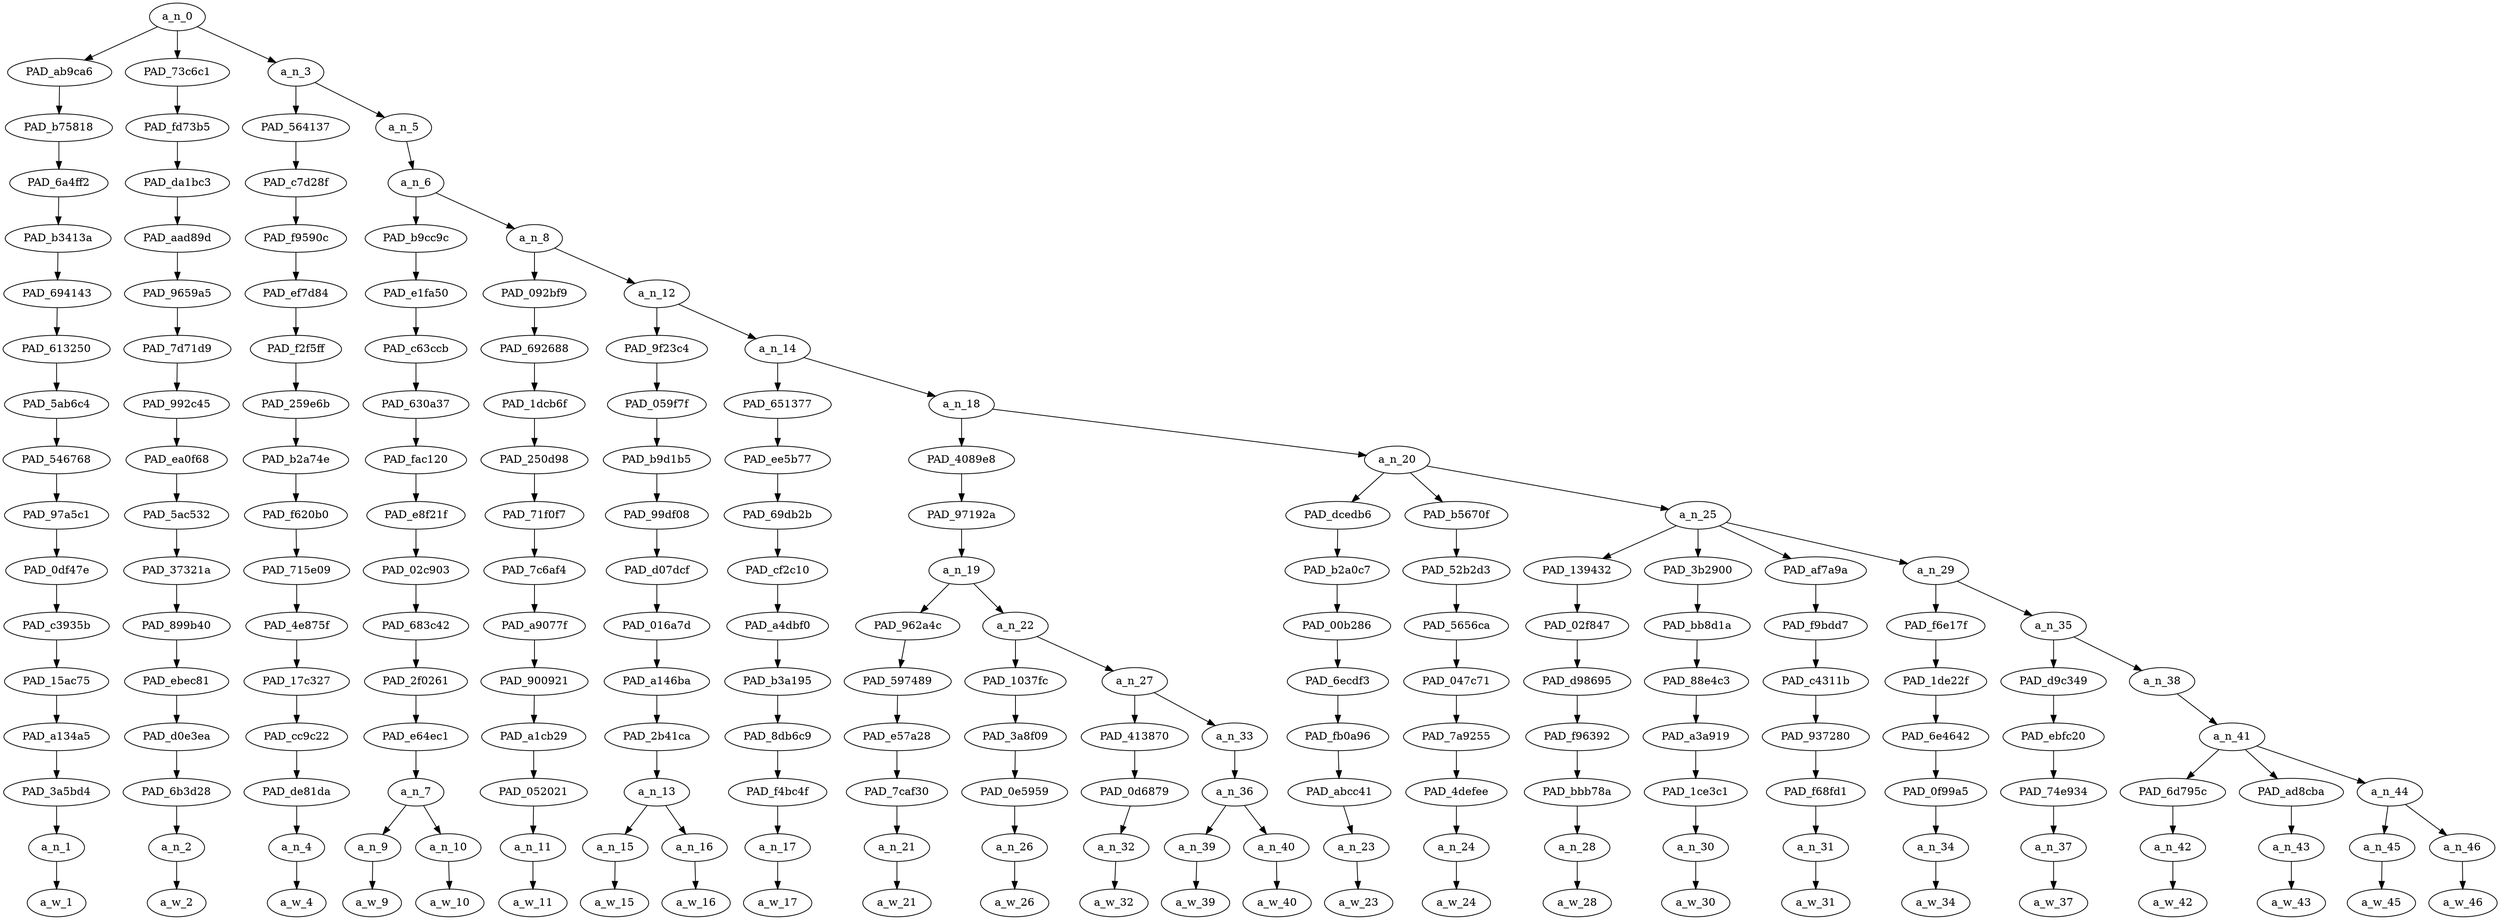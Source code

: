 strict digraph "" {
	a_n_0	[div_dir=1,
		index=0,
		level=16,
		pos="1.5226960358796298,16!",
		text_span="[0, 1, 2, 3, 4, 5, 6, 7, 8, 9, 10, 11, 12, 13, 14, 15, 16, 17, 18, 19, 20, 21, 22, 23, 24]",
		value=0.99999999];
	PAD_ab9ca6	[div_dir=-1,
		index=0,
		level=15,
		pos="0.0,15!",
		text_span="[0]",
		value=0.07488417];
	a_n_0 -> PAD_ab9ca6;
	PAD_73c6c1	[div_dir=1,
		index=1,
		level=15,
		pos="1.0,15!",
		text_span="[1]",
		value=0.02955841];
	a_n_0 -> PAD_73c6c1;
	a_n_3	[div_dir=1,
		index=2,
		level=15,
		pos="3.568088107638889,15!",
		text_span="[2, 3, 4, 5, 6, 7, 8, 9, 10, 11, 12, 13, 14, 15, 16, 17, 18, 19, 20, 21, 22, 23, 24]",
		value=0.89485176];
	a_n_0 -> a_n_3;
	PAD_b75818	[div_dir=-1,
		index=0,
		level=14,
		pos="0.0,14!",
		text_span="[0]",
		value=0.07488417];
	PAD_ab9ca6 -> PAD_b75818;
	PAD_6a4ff2	[div_dir=-1,
		index=0,
		level=13,
		pos="0.0,13!",
		text_span="[0]",
		value=0.07488417];
	PAD_b75818 -> PAD_6a4ff2;
	PAD_b3413a	[div_dir=-1,
		index=0,
		level=12,
		pos="0.0,12!",
		text_span="[0]",
		value=0.07488417];
	PAD_6a4ff2 -> PAD_b3413a;
	PAD_694143	[div_dir=-1,
		index=0,
		level=11,
		pos="0.0,11!",
		text_span="[0]",
		value=0.07488417];
	PAD_b3413a -> PAD_694143;
	PAD_613250	[div_dir=-1,
		index=0,
		level=10,
		pos="0.0,10!",
		text_span="[0]",
		value=0.07488417];
	PAD_694143 -> PAD_613250;
	PAD_5ab6c4	[div_dir=-1,
		index=0,
		level=9,
		pos="0.0,9!",
		text_span="[0]",
		value=0.07488417];
	PAD_613250 -> PAD_5ab6c4;
	PAD_546768	[div_dir=-1,
		index=0,
		level=8,
		pos="0.0,8!",
		text_span="[0]",
		value=0.07488417];
	PAD_5ab6c4 -> PAD_546768;
	PAD_97a5c1	[div_dir=-1,
		index=0,
		level=7,
		pos="0.0,7!",
		text_span="[0]",
		value=0.07488417];
	PAD_546768 -> PAD_97a5c1;
	PAD_0df47e	[div_dir=-1,
		index=0,
		level=6,
		pos="0.0,6!",
		text_span="[0]",
		value=0.07488417];
	PAD_97a5c1 -> PAD_0df47e;
	PAD_c3935b	[div_dir=-1,
		index=0,
		level=5,
		pos="0.0,5!",
		text_span="[0]",
		value=0.07488417];
	PAD_0df47e -> PAD_c3935b;
	PAD_15ac75	[div_dir=-1,
		index=0,
		level=4,
		pos="0.0,4!",
		text_span="[0]",
		value=0.07488417];
	PAD_c3935b -> PAD_15ac75;
	PAD_a134a5	[div_dir=-1,
		index=0,
		level=3,
		pos="0.0,3!",
		text_span="[0]",
		value=0.07488417];
	PAD_15ac75 -> PAD_a134a5;
	PAD_3a5bd4	[div_dir=-1,
		index=0,
		level=2,
		pos="0.0,2!",
		text_span="[0]",
		value=0.07488417];
	PAD_a134a5 -> PAD_3a5bd4;
	a_n_1	[div_dir=-1,
		index=0,
		level=1,
		pos="0.0,1!",
		text_span="[0]",
		value=0.07488417];
	PAD_3a5bd4 -> a_n_1;
	a_w_1	[div_dir=0,
		index=0,
		level=0,
		pos="0,0!",
		text_span="[0]",
		value="<user>"];
	a_n_1 -> a_w_1;
	PAD_fd73b5	[div_dir=1,
		index=1,
		level=14,
		pos="1.0,14!",
		text_span="[1]",
		value=0.02955841];
	PAD_73c6c1 -> PAD_fd73b5;
	PAD_da1bc3	[div_dir=1,
		index=1,
		level=13,
		pos="1.0,13!",
		text_span="[1]",
		value=0.02955841];
	PAD_fd73b5 -> PAD_da1bc3;
	PAD_aad89d	[div_dir=1,
		index=1,
		level=12,
		pos="1.0,12!",
		text_span="[1]",
		value=0.02955841];
	PAD_da1bc3 -> PAD_aad89d;
	PAD_9659a5	[div_dir=1,
		index=1,
		level=11,
		pos="1.0,11!",
		text_span="[1]",
		value=0.02955841];
	PAD_aad89d -> PAD_9659a5;
	PAD_7d71d9	[div_dir=1,
		index=1,
		level=10,
		pos="1.0,10!",
		text_span="[1]",
		value=0.02955841];
	PAD_9659a5 -> PAD_7d71d9;
	PAD_992c45	[div_dir=1,
		index=1,
		level=9,
		pos="1.0,9!",
		text_span="[1]",
		value=0.02955841];
	PAD_7d71d9 -> PAD_992c45;
	PAD_ea0f68	[div_dir=1,
		index=1,
		level=8,
		pos="1.0,8!",
		text_span="[1]",
		value=0.02955841];
	PAD_992c45 -> PAD_ea0f68;
	PAD_5ac532	[div_dir=1,
		index=1,
		level=7,
		pos="1.0,7!",
		text_span="[1]",
		value=0.02955841];
	PAD_ea0f68 -> PAD_5ac532;
	PAD_37321a	[div_dir=1,
		index=1,
		level=6,
		pos="1.0,6!",
		text_span="[1]",
		value=0.02955841];
	PAD_5ac532 -> PAD_37321a;
	PAD_899b40	[div_dir=1,
		index=1,
		level=5,
		pos="1.0,5!",
		text_span="[1]",
		value=0.02955841];
	PAD_37321a -> PAD_899b40;
	PAD_ebec81	[div_dir=1,
		index=1,
		level=4,
		pos="1.0,4!",
		text_span="[1]",
		value=0.02955841];
	PAD_899b40 -> PAD_ebec81;
	PAD_d0e3ea	[div_dir=1,
		index=1,
		level=3,
		pos="1.0,3!",
		text_span="[1]",
		value=0.02955841];
	PAD_ebec81 -> PAD_d0e3ea;
	PAD_6b3d28	[div_dir=1,
		index=1,
		level=2,
		pos="1.0,2!",
		text_span="[1]",
		value=0.02955841];
	PAD_d0e3ea -> PAD_6b3d28;
	a_n_2	[div_dir=1,
		index=1,
		level=1,
		pos="1.0,1!",
		text_span="[1]",
		value=0.02955841];
	PAD_6b3d28 -> a_n_2;
	a_w_2	[div_dir=0,
		index=1,
		level=0,
		pos="1,0!",
		text_span="[1]",
		value=i];
	a_n_2 -> a_w_2;
	PAD_564137	[div_dir=1,
		index=2,
		level=14,
		pos="2.0,14!",
		text_span="[2]",
		value=0.03405204];
	a_n_3 -> PAD_564137;
	a_n_5	[div_dir=1,
		index=3,
		level=14,
		pos="5.136176215277778,14!",
		text_span="[3, 4, 5, 6, 7, 8, 9, 10, 11, 12, 13, 14, 15, 16, 17, 18, 19, 20, 21, 22, 23, 24]",
		value=0.86008347];
	a_n_3 -> a_n_5;
	PAD_c7d28f	[div_dir=1,
		index=2,
		level=13,
		pos="2.0,13!",
		text_span="[2]",
		value=0.03405204];
	PAD_564137 -> PAD_c7d28f;
	PAD_f9590c	[div_dir=1,
		index=2,
		level=12,
		pos="2.0,12!",
		text_span="[2]",
		value=0.03405204];
	PAD_c7d28f -> PAD_f9590c;
	PAD_ef7d84	[div_dir=1,
		index=2,
		level=11,
		pos="2.0,11!",
		text_span="[2]",
		value=0.03405204];
	PAD_f9590c -> PAD_ef7d84;
	PAD_f2f5ff	[div_dir=1,
		index=2,
		level=10,
		pos="2.0,10!",
		text_span="[2]",
		value=0.03405204];
	PAD_ef7d84 -> PAD_f2f5ff;
	PAD_259e6b	[div_dir=1,
		index=2,
		level=9,
		pos="2.0,9!",
		text_span="[2]",
		value=0.03405204];
	PAD_f2f5ff -> PAD_259e6b;
	PAD_b2a74e	[div_dir=1,
		index=2,
		level=8,
		pos="2.0,8!",
		text_span="[2]",
		value=0.03405204];
	PAD_259e6b -> PAD_b2a74e;
	PAD_f620b0	[div_dir=1,
		index=2,
		level=7,
		pos="2.0,7!",
		text_span="[2]",
		value=0.03405204];
	PAD_b2a74e -> PAD_f620b0;
	PAD_715e09	[div_dir=1,
		index=2,
		level=6,
		pos="2.0,6!",
		text_span="[2]",
		value=0.03405204];
	PAD_f620b0 -> PAD_715e09;
	PAD_4e875f	[div_dir=1,
		index=2,
		level=5,
		pos="2.0,5!",
		text_span="[2]",
		value=0.03405204];
	PAD_715e09 -> PAD_4e875f;
	PAD_17c327	[div_dir=1,
		index=2,
		level=4,
		pos="2.0,4!",
		text_span="[2]",
		value=0.03405204];
	PAD_4e875f -> PAD_17c327;
	PAD_cc9c22	[div_dir=1,
		index=2,
		level=3,
		pos="2.0,3!",
		text_span="[2]",
		value=0.03405204];
	PAD_17c327 -> PAD_cc9c22;
	PAD_de81da	[div_dir=1,
		index=2,
		level=2,
		pos="2.0,2!",
		text_span="[2]",
		value=0.03405204];
	PAD_cc9c22 -> PAD_de81da;
	a_n_4	[div_dir=1,
		index=2,
		level=1,
		pos="2.0,1!",
		text_span="[2]",
		value=0.03405204];
	PAD_de81da -> a_n_4;
	a_w_4	[div_dir=0,
		index=2,
		level=0,
		pos="2,0!",
		text_span="[2]",
		value=know];
	a_n_4 -> a_w_4;
	a_n_6	[div_dir=1,
		index=3,
		level=13,
		pos="5.136176215277778,13!",
		text_span="[3, 4, 5, 6, 7, 8, 9, 10, 11, 12, 13, 14, 15, 16, 17, 18, 19, 20, 21, 22, 23, 24]",
		value=0.85938634];
	a_n_5 -> a_n_6;
	PAD_b9cc9c	[div_dir=1,
		index=3,
		level=12,
		pos="3.5,12!",
		text_span="[3, 4]",
		value=0.34600273];
	a_n_6 -> PAD_b9cc9c;
	a_n_8	[div_dir=1,
		index=4,
		level=12,
		pos="6.772352430555555,12!",
		text_span="[5, 6, 7, 8, 9, 10, 11, 12, 13, 14, 15, 16, 17, 18, 19, 20, 21, 22, 23, 24]",
		value=0.51268647];
	a_n_6 -> a_n_8;
	PAD_e1fa50	[div_dir=1,
		index=3,
		level=11,
		pos="3.5,11!",
		text_span="[3, 4]",
		value=0.34600273];
	PAD_b9cc9c -> PAD_e1fa50;
	PAD_c63ccb	[div_dir=1,
		index=3,
		level=10,
		pos="3.5,10!",
		text_span="[3, 4]",
		value=0.34600273];
	PAD_e1fa50 -> PAD_c63ccb;
	PAD_630a37	[div_dir=1,
		index=3,
		level=9,
		pos="3.5,9!",
		text_span="[3, 4]",
		value=0.34600273];
	PAD_c63ccb -> PAD_630a37;
	PAD_fac120	[div_dir=1,
		index=3,
		level=8,
		pos="3.5,8!",
		text_span="[3, 4]",
		value=0.34600273];
	PAD_630a37 -> PAD_fac120;
	PAD_e8f21f	[div_dir=1,
		index=3,
		level=7,
		pos="3.5,7!",
		text_span="[3, 4]",
		value=0.34600273];
	PAD_fac120 -> PAD_e8f21f;
	PAD_02c903	[div_dir=1,
		index=3,
		level=6,
		pos="3.5,6!",
		text_span="[3, 4]",
		value=0.34600273];
	PAD_e8f21f -> PAD_02c903;
	PAD_683c42	[div_dir=1,
		index=3,
		level=5,
		pos="3.5,5!",
		text_span="[3, 4]",
		value=0.34600273];
	PAD_02c903 -> PAD_683c42;
	PAD_2f0261	[div_dir=1,
		index=3,
		level=4,
		pos="3.5,4!",
		text_span="[3, 4]",
		value=0.34600273];
	PAD_683c42 -> PAD_2f0261;
	PAD_e64ec1	[div_dir=1,
		index=3,
		level=3,
		pos="3.5,3!",
		text_span="[3, 4]",
		value=0.34600273];
	PAD_2f0261 -> PAD_e64ec1;
	a_n_7	[div_dir=1,
		index=3,
		level=2,
		pos="3.5,2!",
		text_span="[3, 4]",
		value=0.34600273];
	PAD_e64ec1 -> a_n_7;
	a_n_9	[div_dir=1,
		index=3,
		level=1,
		pos="3.0,1!",
		text_span="[3]",
		value=0.04040759];
	a_n_7 -> a_n_9;
	a_n_10	[div_dir=1,
		index=4,
		level=1,
		pos="4.0,1!",
		text_span="[4]",
		value=0.30465511];
	a_n_7 -> a_n_10;
	a_w_9	[div_dir=0,
		index=3,
		level=0,
		pos="3,0!",
		text_span="[3]",
		value=you];
	a_n_9 -> a_w_9;
	a_w_10	[div_dir=0,
		index=4,
		level=0,
		pos="4,0!",
		text_span="[4]",
		value=muzzies];
	a_n_10 -> a_w_10;
	PAD_092bf9	[div_dir=1,
		index=4,
		level=11,
		pos="5.0,11!",
		text_span="[5]",
		value=0.02891537];
	a_n_8 -> PAD_092bf9;
	a_n_12	[div_dir=1,
		index=5,
		level=11,
		pos="8.54470486111111,11!",
		text_span="[6, 7, 8, 9, 10, 11, 12, 13, 14, 15, 16, 17, 18, 19, 20, 21, 22, 23, 24]",
		value=0.48342858];
	a_n_8 -> a_n_12;
	PAD_692688	[div_dir=1,
		index=4,
		level=10,
		pos="5.0,10!",
		text_span="[5]",
		value=0.02891537];
	PAD_092bf9 -> PAD_692688;
	PAD_1dcb6f	[div_dir=1,
		index=4,
		level=9,
		pos="5.0,9!",
		text_span="[5]",
		value=0.02891537];
	PAD_692688 -> PAD_1dcb6f;
	PAD_250d98	[div_dir=1,
		index=4,
		level=8,
		pos="5.0,8!",
		text_span="[5]",
		value=0.02891537];
	PAD_1dcb6f -> PAD_250d98;
	PAD_71f0f7	[div_dir=1,
		index=4,
		level=7,
		pos="5.0,7!",
		text_span="[5]",
		value=0.02891537];
	PAD_250d98 -> PAD_71f0f7;
	PAD_7c6af4	[div_dir=1,
		index=4,
		level=6,
		pos="5.0,6!",
		text_span="[5]",
		value=0.02891537];
	PAD_71f0f7 -> PAD_7c6af4;
	PAD_a9077f	[div_dir=1,
		index=4,
		level=5,
		pos="5.0,5!",
		text_span="[5]",
		value=0.02891537];
	PAD_7c6af4 -> PAD_a9077f;
	PAD_900921	[div_dir=1,
		index=4,
		level=4,
		pos="5.0,4!",
		text_span="[5]",
		value=0.02891537];
	PAD_a9077f -> PAD_900921;
	PAD_a1cb29	[div_dir=1,
		index=4,
		level=3,
		pos="5.0,3!",
		text_span="[5]",
		value=0.02891537];
	PAD_900921 -> PAD_a1cb29;
	PAD_052021	[div_dir=1,
		index=4,
		level=2,
		pos="5.0,2!",
		text_span="[5]",
		value=0.02891537];
	PAD_a1cb29 -> PAD_052021;
	a_n_11	[div_dir=1,
		index=5,
		level=1,
		pos="5.0,1!",
		text_span="[5]",
		value=0.02891537];
	PAD_052021 -> a_n_11;
	a_w_11	[div_dir=0,
		index=5,
		level=0,
		pos="5,0!",
		text_span="[5]",
		value=are];
	a_n_11 -> a_w_11;
	PAD_9f23c4	[div_dir=1,
		index=5,
		level=10,
		pos="6.5,10!",
		text_span="[6, 7]",
		value=0.07415632];
	a_n_12 -> PAD_9f23c4;
	a_n_14	[div_dir=1,
		index=6,
		level=10,
		pos="10.589409722222221,10!",
		text_span="[8, 9, 10, 11, 12, 13, 14, 15, 16, 17, 18, 19, 20, 21, 22, 23, 24]",
		value=0.40894257];
	a_n_12 -> a_n_14;
	PAD_059f7f	[div_dir=1,
		index=5,
		level=9,
		pos="6.5,9!",
		text_span="[6, 7]",
		value=0.07415632];
	PAD_9f23c4 -> PAD_059f7f;
	PAD_b9d1b5	[div_dir=1,
		index=5,
		level=8,
		pos="6.5,8!",
		text_span="[6, 7]",
		value=0.07415632];
	PAD_059f7f -> PAD_b9d1b5;
	PAD_99df08	[div_dir=1,
		index=5,
		level=7,
		pos="6.5,7!",
		text_span="[6, 7]",
		value=0.07415632];
	PAD_b9d1b5 -> PAD_99df08;
	PAD_d07dcf	[div_dir=1,
		index=5,
		level=6,
		pos="6.5,6!",
		text_span="[6, 7]",
		value=0.07415632];
	PAD_99df08 -> PAD_d07dcf;
	PAD_016a7d	[div_dir=1,
		index=5,
		level=5,
		pos="6.5,5!",
		text_span="[6, 7]",
		value=0.07415632];
	PAD_d07dcf -> PAD_016a7d;
	PAD_a146ba	[div_dir=1,
		index=5,
		level=4,
		pos="6.5,4!",
		text_span="[6, 7]",
		value=0.07415632];
	PAD_016a7d -> PAD_a146ba;
	PAD_2b41ca	[div_dir=1,
		index=5,
		level=3,
		pos="6.5,3!",
		text_span="[6, 7]",
		value=0.07415632];
	PAD_a146ba -> PAD_2b41ca;
	a_n_13	[div_dir=1,
		index=5,
		level=2,
		pos="6.5,2!",
		text_span="[6, 7]",
		value=0.07415632];
	PAD_2b41ca -> a_n_13;
	a_n_15	[div_dir=1,
		index=6,
		level=1,
		pos="6.0,1!",
		text_span="[6]",
		value=0.04231772];
	a_n_13 -> a_n_15;
	a_n_16	[div_dir=1,
		index=7,
		level=1,
		pos="7.0,1!",
		text_span="[7]",
		value=0.03160027];
	a_n_13 -> a_n_16;
	a_w_15	[div_dir=0,
		index=6,
		level=0,
		pos="6,0!",
		text_span="[6]",
		value=peaceful];
	a_n_15 -> a_w_15;
	a_w_16	[div_dir=0,
		index=7,
		level=0,
		pos="7,0!",
		text_span="[7]",
		value=cause];
	a_n_16 -> a_w_16;
	PAD_651377	[div_dir=1,
		index=6,
		level=9,
		pos="8.0,9!",
		text_span="[8]",
		value=0.01835117];
	a_n_14 -> PAD_651377;
	a_n_18	[div_dir=1,
		index=7,
		level=9,
		pos="13.178819444444445,9!",
		text_span="[9, 10, 11, 12, 13, 14, 15, 16, 17, 18, 19, 20, 21, 22, 23, 24]",
		value=0.39032511];
	a_n_14 -> a_n_18;
	PAD_ee5b77	[div_dir=1,
		index=6,
		level=8,
		pos="8.0,8!",
		text_span="[8]",
		value=0.01835117];
	PAD_651377 -> PAD_ee5b77;
	PAD_69db2b	[div_dir=1,
		index=6,
		level=7,
		pos="8.0,7!",
		text_span="[8]",
		value=0.01835117];
	PAD_ee5b77 -> PAD_69db2b;
	PAD_cf2c10	[div_dir=1,
		index=6,
		level=6,
		pos="8.0,6!",
		text_span="[8]",
		value=0.01835117];
	PAD_69db2b -> PAD_cf2c10;
	PAD_a4dbf0	[div_dir=1,
		index=6,
		level=5,
		pos="8.0,5!",
		text_span="[8]",
		value=0.01835117];
	PAD_cf2c10 -> PAD_a4dbf0;
	PAD_b3a195	[div_dir=1,
		index=6,
		level=4,
		pos="8.0,4!",
		text_span="[8]",
		value=0.01835117];
	PAD_a4dbf0 -> PAD_b3a195;
	PAD_8db6c9	[div_dir=1,
		index=6,
		level=3,
		pos="8.0,3!",
		text_span="[8]",
		value=0.01835117];
	PAD_b3a195 -> PAD_8db6c9;
	PAD_f4bc4f	[div_dir=1,
		index=6,
		level=2,
		pos="8.0,2!",
		text_span="[8]",
		value=0.01835117];
	PAD_8db6c9 -> PAD_f4bc4f;
	a_n_17	[div_dir=1,
		index=8,
		level=1,
		pos="8.0,1!",
		text_span="[8]",
		value=0.01835117];
	PAD_f4bc4f -> a_n_17;
	a_w_17	[div_dir=0,
		index=8,
		level=0,
		pos="8,0!",
		text_span="[8]",
		value=that];
	a_n_17 -> a_w_17;
	PAD_4089e8	[div_dir=1,
		index=7,
		level=8,
		pos="9.9375,8!",
		text_span="[9, 10, 11, 12, 13]",
		value=0.10752758];
	a_n_18 -> PAD_4089e8;
	a_n_20	[div_dir=1,
		index=8,
		level=8,
		pos="16.42013888888889,8!",
		text_span="[14, 15, 16, 17, 18, 19, 20, 21, 22, 23, 24]",
		value=0.28253653];
	a_n_18 -> a_n_20;
	PAD_97192a	[div_dir=1,
		index=7,
		level=7,
		pos="9.9375,7!",
		text_span="[9, 10, 11, 12, 13]",
		value=0.10752758];
	PAD_4089e8 -> PAD_97192a;
	a_n_19	[div_dir=1,
		index=7,
		level=6,
		pos="9.9375,6!",
		text_span="[9, 10, 11, 12, 13]",
		value=0.10752758];
	PAD_97192a -> a_n_19;
	PAD_962a4c	[div_dir=1,
		index=7,
		level=5,
		pos="9.0,5!",
		text_span="[9]",
		value=0.01967637];
	a_n_19 -> PAD_962a4c;
	a_n_22	[div_dir=1,
		index=8,
		level=5,
		pos="10.875,5!",
		text_span="[10, 11, 12, 13]",
		value=0.08774965];
	a_n_19 -> a_n_22;
	PAD_597489	[div_dir=1,
		index=7,
		level=4,
		pos="9.0,4!",
		text_span="[9]",
		value=0.01967637];
	PAD_962a4c -> PAD_597489;
	PAD_e57a28	[div_dir=1,
		index=7,
		level=3,
		pos="9.0,3!",
		text_span="[9]",
		value=0.01967637];
	PAD_597489 -> PAD_e57a28;
	PAD_7caf30	[div_dir=1,
		index=7,
		level=2,
		pos="9.0,2!",
		text_span="[9]",
		value=0.01967637];
	PAD_e57a28 -> PAD_7caf30;
	a_n_21	[div_dir=1,
		index=9,
		level=1,
		pos="9.0,1!",
		text_span="[9]",
		value=0.01967637];
	PAD_7caf30 -> a_n_21;
	a_w_21	[div_dir=0,
		index=9,
		level=0,
		pos="9,0!",
		text_span="[9]",
		value=what];
	a_n_21 -> a_w_21;
	PAD_1037fc	[div_dir=1,
		index=8,
		level=4,
		pos="10.0,4!",
		text_span="[10]",
		value=0.02044447];
	a_n_22 -> PAD_1037fc;
	a_n_27	[div_dir=1,
		index=9,
		level=4,
		pos="11.75,4!",
		text_span="[11, 12, 13]",
		value=0.06721367];
	a_n_22 -> a_n_27;
	PAD_3a8f09	[div_dir=1,
		index=8,
		level=3,
		pos="10.0,3!",
		text_span="[10]",
		value=0.02044447];
	PAD_1037fc -> PAD_3a8f09;
	PAD_0e5959	[div_dir=1,
		index=8,
		level=2,
		pos="10.0,2!",
		text_span="[10]",
		value=0.02044447];
	PAD_3a8f09 -> PAD_0e5959;
	a_n_26	[div_dir=1,
		index=10,
		level=1,
		pos="10.0,1!",
		text_span="[10]",
		value=0.02044447];
	PAD_0e5959 -> a_n_26;
	a_w_26	[div_dir=0,
		index=10,
		level=0,
		pos="10,0!",
		text_span="[10]",
		value=you1];
	a_n_26 -> a_w_26;
	PAD_413870	[div_dir=1,
		index=9,
		level=3,
		pos="11.0,3!",
		text_span="[11]",
		value=0.02100900];
	a_n_27 -> PAD_413870;
	a_n_33	[div_dir=-1,
		index=10,
		level=3,
		pos="12.5,3!",
		text_span="[12, 13]",
		value=0.04616953];
	a_n_27 -> a_n_33;
	PAD_0d6879	[div_dir=1,
		index=9,
		level=2,
		pos="11.0,2!",
		text_span="[11]",
		value=0.02100900];
	PAD_413870 -> PAD_0d6879;
	a_n_32	[div_dir=1,
		index=11,
		level=1,
		pos="11.0,1!",
		text_span="[11]",
		value=0.02100900];
	PAD_0d6879 -> a_n_32;
	a_w_32	[div_dir=0,
		index=11,
		level=0,
		pos="11,0!",
		text_span="[11]",
		value=keep];
	a_n_32 -> a_w_32;
	a_n_36	[div_dir=-1,
		index=10,
		level=2,
		pos="12.5,2!",
		text_span="[12, 13]",
		value=0.04613907];
	a_n_33 -> a_n_36;
	a_n_39	[div_dir=-1,
		index=12,
		level=1,
		pos="12.0,1!",
		text_span="[12]",
		value=0.02229411];
	a_n_36 -> a_n_39;
	a_n_40	[div_dir=-1,
		index=13,
		level=1,
		pos="13.0,1!",
		text_span="[13]",
		value=0.02381451];
	a_n_36 -> a_n_40;
	a_w_39	[div_dir=0,
		index=12,
		level=0,
		pos="12,0!",
		text_span="[12]",
		value=telling];
	a_n_39 -> a_w_39;
	a_w_40	[div_dir=0,
		index=13,
		level=0,
		pos="13,0!",
		text_span="[13]",
		value=us];
	a_n_40 -> a_w_40;
	PAD_dcedb6	[div_dir=1,
		index=8,
		level=7,
		pos="14.0,7!",
		text_span="[14]",
		value=0.01994158];
	a_n_20 -> PAD_dcedb6;
	PAD_b5670f	[div_dir=1,
		index=9,
		level=7,
		pos="15.0,7!",
		text_span="[15]",
		value=0.02081458];
	a_n_20 -> PAD_b5670f;
	a_n_25	[div_dir=1,
		index=10,
		level=7,
		pos="20.260416666666668,7!",
		text_span="[16, 17, 18, 19, 20, 21, 22, 23, 24]",
		value=0.24153418];
	a_n_20 -> a_n_25;
	PAD_b2a0c7	[div_dir=1,
		index=8,
		level=6,
		pos="14.0,6!",
		text_span="[14]",
		value=0.01994158];
	PAD_dcedb6 -> PAD_b2a0c7;
	PAD_00b286	[div_dir=1,
		index=9,
		level=5,
		pos="14.0,5!",
		text_span="[14]",
		value=0.01994158];
	PAD_b2a0c7 -> PAD_00b286;
	PAD_6ecdf3	[div_dir=1,
		index=10,
		level=4,
		pos="14.0,4!",
		text_span="[14]",
		value=0.01994158];
	PAD_00b286 -> PAD_6ecdf3;
	PAD_fb0a96	[div_dir=1,
		index=11,
		level=3,
		pos="14.0,3!",
		text_span="[14]",
		value=0.01994158];
	PAD_6ecdf3 -> PAD_fb0a96;
	PAD_abcc41	[div_dir=1,
		index=11,
		level=2,
		pos="14.0,2!",
		text_span="[14]",
		value=0.01994158];
	PAD_fb0a96 -> PAD_abcc41;
	a_n_23	[div_dir=1,
		index=14,
		level=1,
		pos="14.0,1!",
		text_span="[14]",
		value=0.01994158];
	PAD_abcc41 -> a_n_23;
	a_w_23	[div_dir=0,
		index=14,
		level=0,
		pos="14,0!",
		text_span="[14]",
		value=are1];
	a_n_23 -> a_w_23;
	PAD_52b2d3	[div_dir=1,
		index=9,
		level=6,
		pos="15.0,6!",
		text_span="[15]",
		value=0.02081458];
	PAD_b5670f -> PAD_52b2d3;
	PAD_5656ca	[div_dir=1,
		index=10,
		level=5,
		pos="15.0,5!",
		text_span="[15]",
		value=0.02081458];
	PAD_52b2d3 -> PAD_5656ca;
	PAD_047c71	[div_dir=1,
		index=11,
		level=4,
		pos="15.0,4!",
		text_span="[15]",
		value=0.02081458];
	PAD_5656ca -> PAD_047c71;
	PAD_7a9255	[div_dir=1,
		index=12,
		level=3,
		pos="15.0,3!",
		text_span="[15]",
		value=0.02081458];
	PAD_047c71 -> PAD_7a9255;
	PAD_4defee	[div_dir=1,
		index=12,
		level=2,
		pos="15.0,2!",
		text_span="[15]",
		value=0.02081458];
	PAD_7a9255 -> PAD_4defee;
	a_n_24	[div_dir=1,
		index=15,
		level=1,
		pos="15.0,1!",
		text_span="[15]",
		value=0.02081458];
	PAD_4defee -> a_n_24;
	a_w_24	[div_dir=0,
		index=15,
		level=0,
		pos="15,0!",
		text_span="[15]",
		value=not];
	a_n_24 -> a_w_24;
	PAD_139432	[div_dir=-1,
		index=10,
		level=6,
		pos="16.0,6!",
		text_span="[16]",
		value=0.02223337];
	a_n_25 -> PAD_139432;
	PAD_3b2900	[div_dir=1,
		index=12,
		level=6,
		pos="23.0,6!",
		text_span="[23]",
		value=0.02455540];
	a_n_25 -> PAD_3b2900;
	PAD_af7a9a	[div_dir=1,
		index=13,
		level=6,
		pos="24.0,6!",
		text_span="[24]",
		value=0.03541436];
	a_n_25 -> PAD_af7a9a;
	a_n_29	[div_dir=1,
		index=11,
		level=6,
		pos="18.041666666666668,6!",
		text_span="[17, 18, 19, 20, 21, 22]",
		value=0.15907134];
	a_n_25 -> a_n_29;
	PAD_02f847	[div_dir=-1,
		index=11,
		level=5,
		pos="16.0,5!",
		text_span="[16]",
		value=0.02223337];
	PAD_139432 -> PAD_02f847;
	PAD_d98695	[div_dir=-1,
		index=12,
		level=4,
		pos="16.0,4!",
		text_span="[16]",
		value=0.02223337];
	PAD_02f847 -> PAD_d98695;
	PAD_f96392	[div_dir=-1,
		index=13,
		level=3,
		pos="16.0,3!",
		text_span="[16]",
		value=0.02223337];
	PAD_d98695 -> PAD_f96392;
	PAD_bbb78a	[div_dir=-1,
		index=13,
		level=2,
		pos="16.0,2!",
		text_span="[16]",
		value=0.02223337];
	PAD_f96392 -> PAD_bbb78a;
	a_n_28	[div_dir=-1,
		index=16,
		level=1,
		pos="16.0,1!",
		text_span="[16]",
		value=0.02223337];
	PAD_bbb78a -> a_n_28;
	a_w_28	[div_dir=0,
		index=16,
		level=0,
		pos="16,0!",
		text_span="[16]",
		value=you2];
	a_n_28 -> a_w_28;
	PAD_bb8d1a	[div_dir=1,
		index=14,
		level=5,
		pos="23.0,5!",
		text_span="[23]",
		value=0.02455540];
	PAD_3b2900 -> PAD_bb8d1a;
	PAD_88e4c3	[div_dir=1,
		index=16,
		level=4,
		pos="23.0,4!",
		text_span="[23]",
		value=0.02455540];
	PAD_bb8d1a -> PAD_88e4c3;
	PAD_a3a919	[div_dir=1,
		index=17,
		level=3,
		pos="23.0,3!",
		text_span="[23]",
		value=0.02455540];
	PAD_88e4c3 -> PAD_a3a919;
	PAD_1ce3c1	[div_dir=1,
		index=19,
		level=2,
		pos="23.0,2!",
		text_span="[23]",
		value=0.02455540];
	PAD_a3a919 -> PAD_1ce3c1;
	a_n_30	[div_dir=1,
		index=23,
		level=1,
		pos="23.0,1!",
		text_span="[23]",
		value=0.02455540];
	PAD_1ce3c1 -> a_n_30;
	a_w_30	[div_dir=0,
		index=23,
		level=0,
		pos="23,0!",
		text_span="[23]",
		value=or];
	a_n_30 -> a_w_30;
	PAD_f9bdd7	[div_dir=1,
		index=15,
		level=5,
		pos="24.0,5!",
		text_span="[24]",
		value=0.03541436];
	PAD_af7a9a -> PAD_f9bdd7;
	PAD_c4311b	[div_dir=1,
		index=17,
		level=4,
		pos="24.0,4!",
		text_span="[24]",
		value=0.03541436];
	PAD_f9bdd7 -> PAD_c4311b;
	PAD_937280	[div_dir=1,
		index=18,
		level=3,
		pos="24.0,3!",
		text_span="[24]",
		value=0.03541436];
	PAD_c4311b -> PAD_937280;
	PAD_f68fd1	[div_dir=1,
		index=20,
		level=2,
		pos="24.0,2!",
		text_span="[24]",
		value=0.03541436];
	PAD_937280 -> PAD_f68fd1;
	a_n_31	[div_dir=1,
		index=24,
		level=1,
		pos="24.0,1!",
		text_span="[24]",
		value=0.03541436];
	PAD_f68fd1 -> a_n_31;
	a_w_31	[div_dir=0,
		index=24,
		level=0,
		pos="24,0!",
		text_span="[24]",
		value=something];
	a_n_31 -> a_w_31;
	PAD_f6e17f	[div_dir=1,
		index=12,
		level=5,
		pos="17.0,5!",
		text_span="[17]",
		value=0.03132583];
	a_n_29 -> PAD_f6e17f;
	a_n_35	[div_dir=1,
		index=13,
		level=5,
		pos="19.083333333333336,5!",
		text_span="[18, 19, 20, 21, 22]",
		value=0.12750762];
	a_n_29 -> a_n_35;
	PAD_1de22f	[div_dir=1,
		index=13,
		level=4,
		pos="17.0,4!",
		text_span="[17]",
		value=0.03132583];
	PAD_f6e17f -> PAD_1de22f;
	PAD_6e4642	[div_dir=1,
		index=14,
		level=3,
		pos="17.0,3!",
		text_span="[17]",
		value=0.03132583];
	PAD_1de22f -> PAD_6e4642;
	PAD_0f99a5	[div_dir=1,
		index=14,
		level=2,
		pos="17.0,2!",
		text_span="[17]",
		value=0.03132583];
	PAD_6e4642 -> PAD_0f99a5;
	a_n_34	[div_dir=1,
		index=17,
		level=1,
		pos="17.0,1!",
		text_span="[17]",
		value=0.03132583];
	PAD_0f99a5 -> a_n_34;
	a_w_34	[div_dir=0,
		index=17,
		level=0,
		pos="17,0!",
		text_span="[17]",
		value=late];
	a_n_34 -> a_w_34;
	PAD_d9c349	[div_dir=1,
		index=14,
		level=4,
		pos="18.0,4!",
		text_span="[18]",
		value=0.02306958];
	a_n_35 -> PAD_d9c349;
	a_n_38	[div_dir=1,
		index=15,
		level=4,
		pos="20.166666666666668,4!",
		text_span="[19, 20, 21, 22]",
		value=0.10423967];
	a_n_35 -> a_n_38;
	PAD_ebfc20	[div_dir=1,
		index=15,
		level=3,
		pos="18.0,3!",
		text_span="[18]",
		value=0.02306958];
	PAD_d9c349 -> PAD_ebfc20;
	PAD_74e934	[div_dir=1,
		index=15,
		level=2,
		pos="18.0,2!",
		text_span="[18]",
		value=0.02306958];
	PAD_ebfc20 -> PAD_74e934;
	a_n_37	[div_dir=1,
		index=18,
		level=1,
		pos="18.0,1!",
		text_span="[18]",
		value=0.02306958];
	PAD_74e934 -> a_n_37;
	a_w_37	[div_dir=0,
		index=18,
		level=0,
		pos="18,0!",
		text_span="[18]",
		value=for];
	a_n_37 -> a_w_37;
	a_n_41	[div_dir=1,
		index=16,
		level=3,
		pos="20.166666666666668,3!",
		text_span="[19, 20, 21, 22]",
		value=0.10408966];
	a_n_38 -> a_n_41;
	PAD_6d795c	[div_dir=1,
		index=16,
		level=2,
		pos="19.0,2!",
		text_span="[19]",
		value=0.03210318];
	a_n_41 -> PAD_6d795c;
	PAD_ad8cba	[div_dir=1,
		index=17,
		level=2,
		pos="20.0,2!",
		text_span="[20]",
		value=0.02244066];
	a_n_41 -> PAD_ad8cba;
	a_n_44	[div_dir=1,
		index=18,
		level=2,
		pos="21.5,2!",
		text_span="[21, 22]",
		value=0.04939580];
	a_n_41 -> a_n_44;
	a_n_42	[div_dir=1,
		index=19,
		level=1,
		pos="19.0,1!",
		text_span="[19]",
		value=0.03210318];
	PAD_6d795c -> a_n_42;
	a_w_42	[div_dir=0,
		index=19,
		level=0,
		pos="19,0!",
		text_span="[19]",
		value=blowing];
	a_n_42 -> a_w_42;
	a_n_43	[div_dir=1,
		index=20,
		level=1,
		pos="20.0,1!",
		text_span="[20]",
		value=0.02244066];
	PAD_ad8cba -> a_n_43;
	a_w_43	[div_dir=0,
		index=20,
		level=0,
		pos="20,0!",
		text_span="[20]",
		value=up];
	a_n_43 -> a_w_43;
	a_n_45	[div_dir=1,
		index=21,
		level=1,
		pos="21.0,1!",
		text_span="[21]",
		value=0.02144248];
	a_n_44 -> a_n_45;
	a_n_46	[div_dir=-1,
		index=22,
		level=1,
		pos="22.0,1!",
		text_span="[22]",
		value=0.02791794];
	a_n_44 -> a_n_46;
	a_w_45	[div_dir=0,
		index=21,
		level=0,
		pos="21,0!",
		text_span="[21]",
		value=a];
	a_n_45 -> a_w_45;
	a_w_46	[div_dir=0,
		index=22,
		level=0,
		pos="22,0!",
		text_span="[22]",
		value=building];
	a_n_46 -> a_w_46;
}
